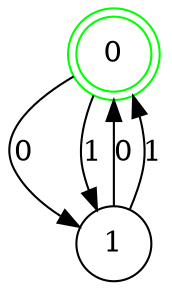digraph {
	node [color=green shape=doublecircle]
	0
	node [color=black shape=circle]
	1
	0 -> 1 [label=0]
	0 -> 1 [label=1]
	1 -> 0 [label=0]
	1 -> 0 [label=1]
}
